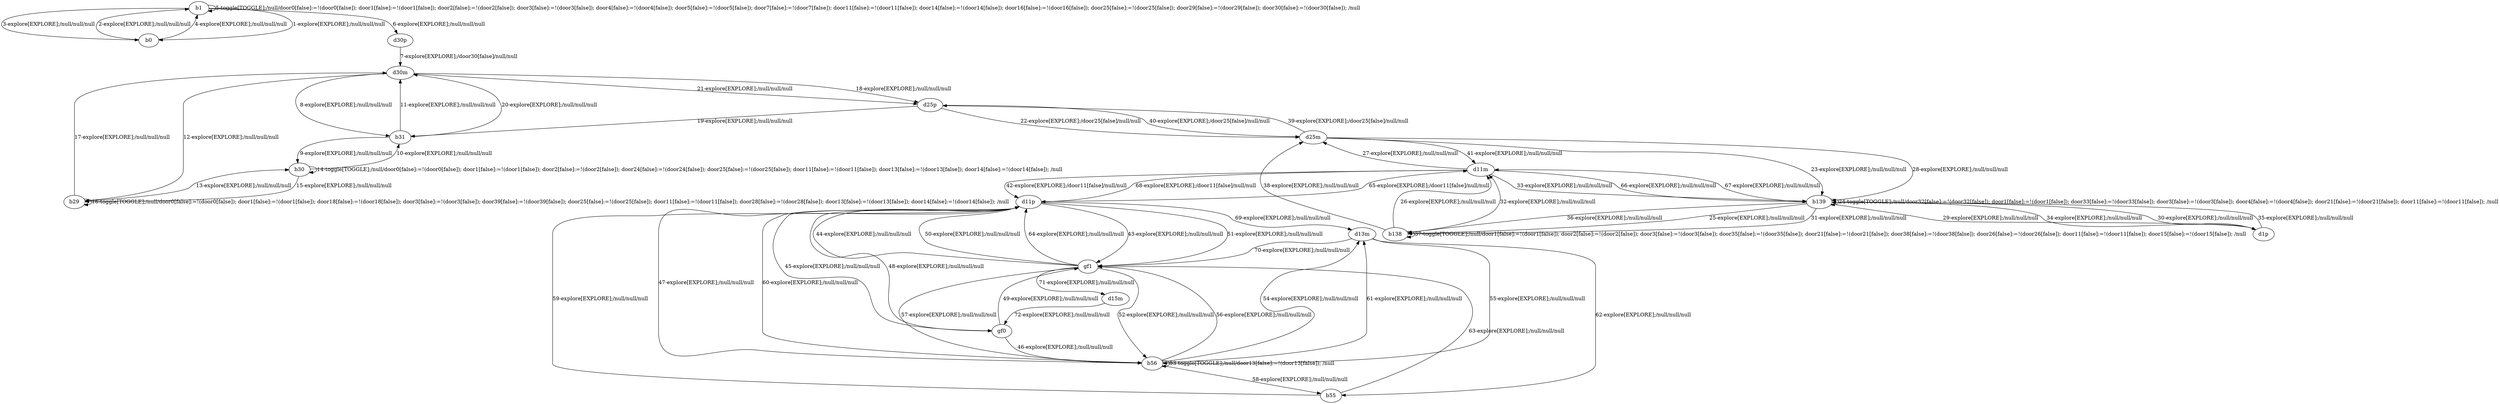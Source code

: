 # Total number of goals covered by this test: 3
# gf1 --> d15m
# gf1 --> b56
# d13m --> gf1

digraph g {
"b1" -> "b0" [label = "1-explore[EXPLORE];/null/null/null"];
"b0" -> "b1" [label = "2-explore[EXPLORE];/null/null/null"];
"b1" -> "b0" [label = "3-explore[EXPLORE];/null/null/null"];
"b0" -> "b1" [label = "4-explore[EXPLORE];/null/null/null"];
"b1" -> "b1" [label = "5-toggle[TOGGLE];/null/door0[false]:=!(door0[false]); door1[false]:=!(door1[false]); door2[false]:=!(door2[false]); door3[false]:=!(door3[false]); door4[false]:=!(door4[false]); door5[false]:=!(door5[false]); door7[false]:=!(door7[false]); door11[false]:=!(door11[false]); door14[false]:=!(door14[false]); door16[false]:=!(door16[false]); door25[false]:=!(door25[false]); door29[false]:=!(door29[false]); door30[false]:=!(door30[false]); /null"];
"b1" -> "d30p" [label = "6-explore[EXPLORE];/null/null/null"];
"d30p" -> "d30m" [label = "7-explore[EXPLORE];/door30[false]/null/null"];
"d30m" -> "b31" [label = "8-explore[EXPLORE];/null/null/null"];
"b31" -> "b30" [label = "9-explore[EXPLORE];/null/null/null"];
"b30" -> "b31" [label = "10-explore[EXPLORE];/null/null/null"];
"b31" -> "d30m" [label = "11-explore[EXPLORE];/null/null/null"];
"d30m" -> "b29" [label = "12-explore[EXPLORE];/null/null/null"];
"b29" -> "b30" [label = "13-explore[EXPLORE];/null/null/null"];
"b30" -> "b30" [label = "14-toggle[TOGGLE];/null/door0[false]:=!(door0[false]); door1[false]:=!(door1[false]); door2[false]:=!(door2[false]); door24[false]:=!(door24[false]); door25[false]:=!(door25[false]); door11[false]:=!(door11[false]); door13[false]:=!(door13[false]); door14[false]:=!(door14[false]); /null"];
"b30" -> "b29" [label = "15-explore[EXPLORE];/null/null/null"];
"b29" -> "b29" [label = "16-toggle[TOGGLE];/null/door0[false]:=!(door0[false]); door1[false]:=!(door1[false]); door18[false]:=!(door18[false]); door3[false]:=!(door3[false]); door39[false]:=!(door39[false]); door25[false]:=!(door25[false]); door11[false]:=!(door11[false]); door28[false]:=!(door28[false]); door13[false]:=!(door13[false]); door14[false]:=!(door14[false]); /null"];
"b29" -> "d30m" [label = "17-explore[EXPLORE];/null/null/null"];
"d30m" -> "d25p" [label = "18-explore[EXPLORE];/null/null/null"];
"d25p" -> "b31" [label = "19-explore[EXPLORE];/null/null/null"];
"b31" -> "d30m" [label = "20-explore[EXPLORE];/null/null/null"];
"d30m" -> "d25p" [label = "21-explore[EXPLORE];/null/null/null"];
"d25p" -> "d25m" [label = "22-explore[EXPLORE];/door25[false]/null/null"];
"d25m" -> "b139" [label = "23-explore[EXPLORE];/null/null/null"];
"b139" -> "b139" [label = "24-toggle[TOGGLE];/null/door32[false]:=!(door32[false]); door1[false]:=!(door1[false]); door33[false]:=!(door33[false]); door3[false]:=!(door3[false]); door4[false]:=!(door4[false]); door21[false]:=!(door21[false]); door11[false]:=!(door11[false]); /null"];
"b139" -> "b138" [label = "25-explore[EXPLORE];/null/null/null"];
"b138" -> "d11m" [label = "26-explore[EXPLORE];/null/null/null"];
"d11m" -> "d25m" [label = "27-explore[EXPLORE];/null/null/null"];
"d25m" -> "b139" [label = "28-explore[EXPLORE];/null/null/null"];
"b139" -> "d1p" [label = "29-explore[EXPLORE];/null/null/null"];
"d1p" -> "b139" [label = "30-explore[EXPLORE];/null/null/null"];
"b139" -> "b138" [label = "31-explore[EXPLORE];/null/null/null"];
"b138" -> "d11m" [label = "32-explore[EXPLORE];/null/null/null"];
"d11m" -> "b139" [label = "33-explore[EXPLORE];/null/null/null"];
"b139" -> "d1p" [label = "34-explore[EXPLORE];/null/null/null"];
"d1p" -> "b139" [label = "35-explore[EXPLORE];/null/null/null"];
"b139" -> "b138" [label = "36-explore[EXPLORE];/null/null/null"];
"b138" -> "b138" [label = "37-toggle[TOGGLE];/null/door1[false]:=!(door1[false]); door2[false]:=!(door2[false]); door3[false]:=!(door3[false]); door35[false]:=!(door35[false]); door21[false]:=!(door21[false]); door38[false]:=!(door38[false]); door26[false]:=!(door26[false]); door11[false]:=!(door11[false]); door15[false]:=!(door15[false]); /null"];
"b138" -> "d25m" [label = "38-explore[EXPLORE];/null/null/null"];
"d25m" -> "d25p" [label = "39-explore[EXPLORE];/door25[false]/null/null"];
"d25p" -> "d25m" [label = "40-explore[EXPLORE];/door25[false]/null/null"];
"d25m" -> "d11m" [label = "41-explore[EXPLORE];/null/null/null"];
"d11m" -> "d11p" [label = "42-explore[EXPLORE];/door11[false]/null/null"];
"d11p" -> "gf1" [label = "43-explore[EXPLORE];/null/null/null"];
"gf1" -> "d11p" [label = "44-explore[EXPLORE];/null/null/null"];
"d11p" -> "gf0" [label = "45-explore[EXPLORE];/null/null/null"];
"gf0" -> "b56" [label = "46-explore[EXPLORE];/null/null/null"];
"b56" -> "d11p" [label = "47-explore[EXPLORE];/null/null/null"];
"d11p" -> "gf0" [label = "48-explore[EXPLORE];/null/null/null"];
"gf0" -> "gf1" [label = "49-explore[EXPLORE];/null/null/null"];
"gf1" -> "d11p" [label = "50-explore[EXPLORE];/null/null/null"];
"d11p" -> "gf1" [label = "51-explore[EXPLORE];/null/null/null"];
"gf1" -> "b56" [label = "52-explore[EXPLORE];/null/null/null"];
"b56" -> "b56" [label = "53-toggle[TOGGLE];/null/door13[false]:=!(door13[false]); /null"];
"b56" -> "d13m" [label = "54-explore[EXPLORE];/null/null/null"];
"d13m" -> "b56" [label = "55-explore[EXPLORE];/null/null/null"];
"b56" -> "gf1" [label = "56-explore[EXPLORE];/null/null/null"];
"gf1" -> "b56" [label = "57-explore[EXPLORE];/null/null/null"];
"b56" -> "b55" [label = "58-explore[EXPLORE];/null/null/null"];
"b55" -> "d11p" [label = "59-explore[EXPLORE];/null/null/null"];
"d11p" -> "b56" [label = "60-explore[EXPLORE];/null/null/null"];
"b56" -> "d13m" [label = "61-explore[EXPLORE];/null/null/null"];
"d13m" -> "b55" [label = "62-explore[EXPLORE];/null/null/null"];
"b55" -> "gf1" [label = "63-explore[EXPLORE];/null/null/null"];
"gf1" -> "d11p" [label = "64-explore[EXPLORE];/null/null/null"];
"d11p" -> "d11m" [label = "65-explore[EXPLORE];/door11[false]/null/null"];
"d11m" -> "b139" [label = "66-explore[EXPLORE];/null/null/null"];
"b139" -> "d11m" [label = "67-explore[EXPLORE];/null/null/null"];
"d11m" -> "d11p" [label = "68-explore[EXPLORE];/door11[false]/null/null"];
"d11p" -> "d13m" [label = "69-explore[EXPLORE];/null/null/null"];
"d13m" -> "gf1" [label = "70-explore[EXPLORE];/null/null/null"];
"gf1" -> "d15m" [label = "71-explore[EXPLORE];/null/null/null"];
"d15m" -> "gf0" [label = "72-explore[EXPLORE];/null/null/null"];
}